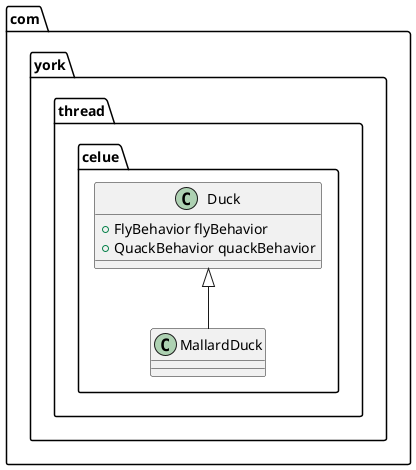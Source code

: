 @startuml
package com.york.thread.celue {
    class Duck {
        +FlyBehavior flyBehavior
        +QuackBehavior quackBehavior
    }

    class MallardDuck extends Duck {

    }
}
@enduml